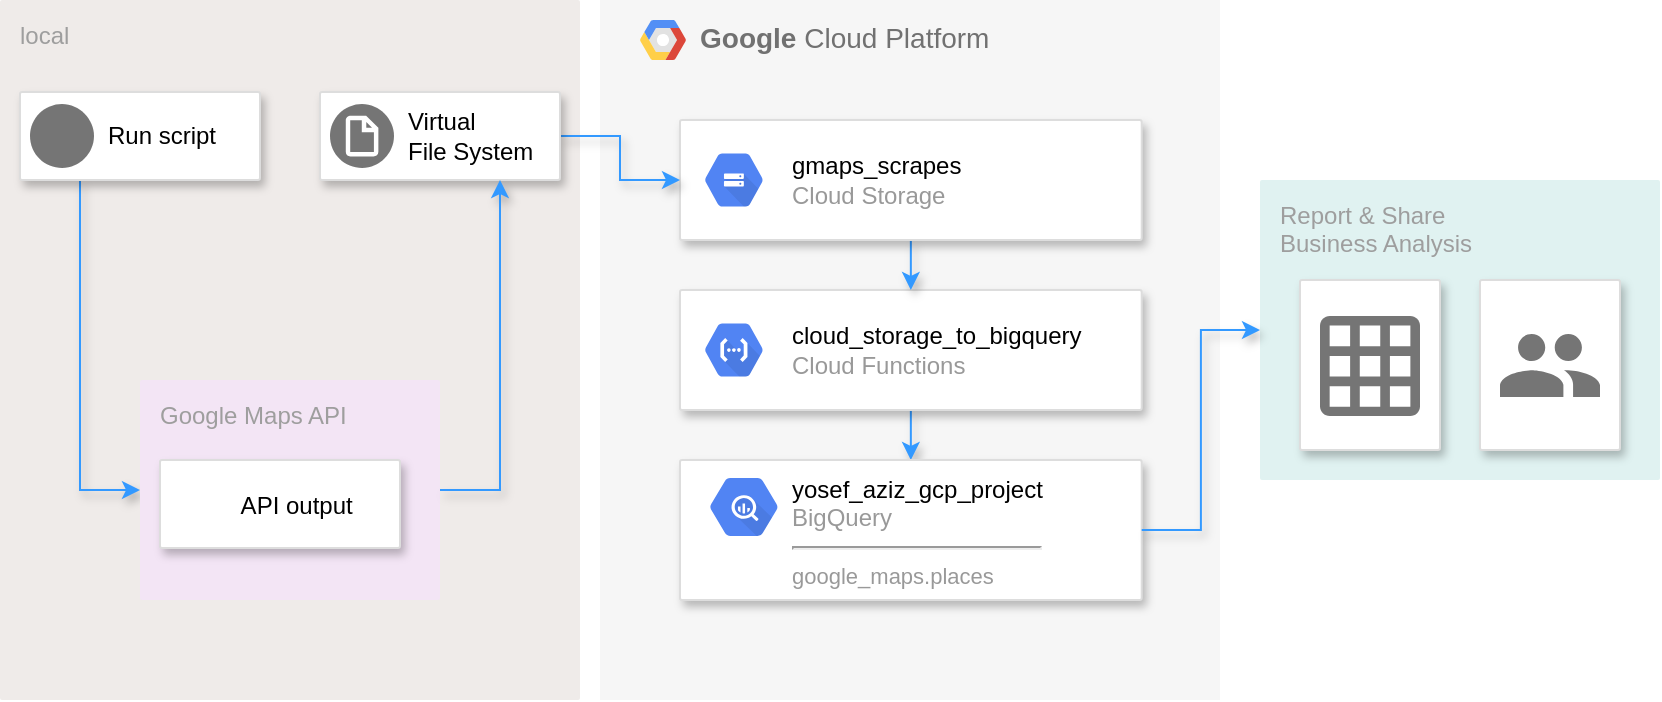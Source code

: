 <mxfile version="16.0.3" type="device"><diagram id="fIhHcVJ9Fh4erD5SAcHK" name="Page-1"><mxGraphModel dx="1044" dy="1678" grid="1" gridSize="10" guides="1" tooltips="1" connect="1" arrows="1" fold="1" page="1" pageScale="1" pageWidth="827" pageHeight="1169" math="0" shadow="0"><root><mxCell id="0"/><mxCell id="1" parent="0"/><mxCell id="iRlXNvBsbQr6jIJ28i18-2" value="&lt;b&gt;Google &lt;/b&gt;Cloud Platform" style="fillColor=#F6F6F6;strokeColor=none;shadow=0;gradientColor=none;fontSize=14;align=left;spacing=10;fontColor=#717171;9E9E9E;verticalAlign=top;spacingTop=-4;fontStyle=0;spacingLeft=40;html=1;" vertex="1" parent="1"><mxGeometry x="360" y="-390" width="310" height="350" as="geometry"/></mxCell><mxCell id="iRlXNvBsbQr6jIJ28i18-3" value="" style="shape=mxgraph.gcp2.google_cloud_platform;fillColor=#F6F6F6;strokeColor=none;shadow=0;gradientColor=none;" vertex="1" parent="iRlXNvBsbQr6jIJ28i18-2"><mxGeometry width="23" height="20" relative="1" as="geometry"><mxPoint x="20" y="10" as="offset"/></mxGeometry></mxCell><mxCell id="iRlXNvBsbQr6jIJ28i18-41" style="edgeStyle=orthogonalEdgeStyle;rounded=0;orthogonalLoop=1;jettySize=auto;html=1;exitX=0.5;exitY=1;exitDx=0;exitDy=0;entryX=0.5;entryY=0;entryDx=0;entryDy=0;shadow=1;strokeColor=#3399FF;" edge="1" parent="iRlXNvBsbQr6jIJ28i18-2" source="iRlXNvBsbQr6jIJ28i18-26" target="iRlXNvBsbQr6jIJ28i18-30"><mxGeometry relative="1" as="geometry"/></mxCell><mxCell id="iRlXNvBsbQr6jIJ28i18-26" value="" style="strokeColor=#dddddd;shadow=1;strokeWidth=1;rounded=1;absoluteArcSize=1;arcSize=2;" vertex="1" parent="iRlXNvBsbQr6jIJ28i18-2"><mxGeometry x="40.0" y="145" width="230.85" height="60" as="geometry"/></mxCell><mxCell id="iRlXNvBsbQr6jIJ28i18-27" value="&lt;font color=&quot;#000000&quot;&gt;cloud_storage_to_bigquery&lt;/font&gt;&lt;br&gt;Cloud Functions" style="sketch=0;dashed=0;connectable=0;html=1;fillColor=#5184F3;strokeColor=none;shape=mxgraph.gcp2.hexIcon;prIcon=cloud_functions;part=1;labelPosition=right;verticalLabelPosition=middle;align=left;verticalAlign=middle;spacingLeft=5;fontColor=#999999;fontSize=12;" vertex="1" parent="iRlXNvBsbQr6jIJ28i18-26"><mxGeometry y="0.5" width="44" height="39" relative="1" as="geometry"><mxPoint x="5" y="-19.5" as="offset"/></mxGeometry></mxCell><mxCell id="iRlXNvBsbQr6jIJ28i18-40" style="edgeStyle=orthogonalEdgeStyle;rounded=0;orthogonalLoop=1;jettySize=auto;html=1;exitX=0.5;exitY=1;exitDx=0;exitDy=0;entryX=0.5;entryY=0;entryDx=0;entryDy=0;shadow=1;strokeColor=#3399FF;" edge="1" parent="iRlXNvBsbQr6jIJ28i18-2" source="iRlXNvBsbQr6jIJ28i18-28" target="iRlXNvBsbQr6jIJ28i18-26"><mxGeometry relative="1" as="geometry"/></mxCell><mxCell id="iRlXNvBsbQr6jIJ28i18-28" value="" style="strokeColor=#dddddd;shadow=1;strokeWidth=1;rounded=1;absoluteArcSize=1;arcSize=2;" vertex="1" parent="iRlXNvBsbQr6jIJ28i18-2"><mxGeometry x="40.0" y="60" width="230.85" height="60" as="geometry"/></mxCell><mxCell id="iRlXNvBsbQr6jIJ28i18-29" value="&lt;font color=&quot;#000000&quot;&gt;gmaps_scrapes&lt;/font&gt;&lt;br&gt;Cloud Storage" style="sketch=0;dashed=0;connectable=0;html=1;fillColor=#5184F3;strokeColor=none;shape=mxgraph.gcp2.hexIcon;prIcon=cloud_storage;part=1;labelPosition=right;verticalLabelPosition=middle;align=left;verticalAlign=middle;spacingLeft=5;fontColor=#999999;fontSize=12;" vertex="1" parent="iRlXNvBsbQr6jIJ28i18-28"><mxGeometry y="0.5" width="44" height="39" relative="1" as="geometry"><mxPoint x="5" y="-19.5" as="offset"/></mxGeometry></mxCell><mxCell id="iRlXNvBsbQr6jIJ28i18-30" value="" style="strokeColor=#dddddd;shadow=1;strokeWidth=1;rounded=1;absoluteArcSize=1;arcSize=2;" vertex="1" parent="iRlXNvBsbQr6jIJ28i18-2"><mxGeometry x="40.0" y="230" width="230.85" height="70" as="geometry"/></mxCell><mxCell id="iRlXNvBsbQr6jIJ28i18-31" value="&lt;font color=&quot;#000000&quot;&gt;yosef_aziz_gcp_project&lt;/font&gt;&lt;br&gt;BigQuery&lt;hr&gt;&lt;span style=&quot;font-size: 11px&quot;&gt;google_maps.places&lt;/span&gt;" style="sketch=0;dashed=0;connectable=0;html=1;fillColor=#5184F3;strokeColor=none;shape=mxgraph.gcp2.bigquery;part=1;labelPosition=right;verticalLabelPosition=middle;align=left;verticalAlign=top;spacingLeft=5;fontColor=#999999;fontSize=12;spacingTop=-8;" vertex="1" parent="iRlXNvBsbQr6jIJ28i18-30"><mxGeometry width="34" height="29" relative="1" as="geometry"><mxPoint x="15" y="9" as="offset"/></mxGeometry></mxCell><mxCell id="iRlXNvBsbQr6jIJ28i18-4" value="local" style="sketch=0;points=[[0,0,0],[0.25,0,0],[0.5,0,0],[0.75,0,0],[1,0,0],[1,0.25,0],[1,0.5,0],[1,0.75,0],[1,1,0],[0.75,1,0],[0.5,1,0],[0.25,1,0],[0,1,0],[0,0.75,0],[0,0.5,0],[0,0.25,0]];rounded=1;absoluteArcSize=1;arcSize=2;html=1;strokeColor=none;gradientColor=none;shadow=0;dashed=0;fontSize=12;fontColor=#9E9E9E;align=left;verticalAlign=top;spacing=10;spacingTop=-4;fillColor=#EFEBE9;" vertex="1" parent="1"><mxGeometry x="60" y="-390" width="290" height="350" as="geometry"/></mxCell><mxCell id="iRlXNvBsbQr6jIJ28i18-39" style="edgeStyle=orthogonalEdgeStyle;rounded=0;orthogonalLoop=1;jettySize=auto;html=1;exitX=1;exitY=0.5;exitDx=0;exitDy=0;entryX=0;entryY=0.5;entryDx=0;entryDy=0;shadow=1;strokeColor=#3399FF;" edge="1" parent="1" source="iRlXNvBsbQr6jIJ28i18-5" target="iRlXNvBsbQr6jIJ28i18-28"><mxGeometry relative="1" as="geometry"/></mxCell><mxCell id="iRlXNvBsbQr6jIJ28i18-5" value="" style="strokeColor=#dddddd;shadow=1;strokeWidth=1;rounded=1;absoluteArcSize=1;arcSize=2;" vertex="1" parent="1"><mxGeometry x="220" y="-344" width="120" height="44" as="geometry"/></mxCell><mxCell id="iRlXNvBsbQr6jIJ28i18-6" value="Virtual&#10;File System" style="sketch=0;dashed=0;connectable=0;html=1;fillColor=#757575;strokeColor=none;shape=mxgraph.gcp2.virtual_file_system;part=1;labelPosition=right;verticalLabelPosition=middle;align=left;verticalAlign=middle;spacingLeft=5;fontSize=12;" vertex="1" parent="iRlXNvBsbQr6jIJ28i18-5"><mxGeometry y="0.5" width="32" height="32" relative="1" as="geometry"><mxPoint x="5" y="-16" as="offset"/></mxGeometry></mxCell><mxCell id="iRlXNvBsbQr6jIJ28i18-37" style="edgeStyle=orthogonalEdgeStyle;rounded=0;orthogonalLoop=1;jettySize=auto;html=1;exitX=0.25;exitY=1;exitDx=0;exitDy=0;entryX=0;entryY=0.5;entryDx=0;entryDy=0;entryPerimeter=0;strokeColor=#3399FF;shadow=1;" edge="1" parent="1" source="iRlXNvBsbQr6jIJ28i18-7" target="iRlXNvBsbQr6jIJ28i18-10"><mxGeometry relative="1" as="geometry"/></mxCell><mxCell id="iRlXNvBsbQr6jIJ28i18-7" value="" style="strokeColor=#dddddd;shadow=1;strokeWidth=1;rounded=1;absoluteArcSize=1;arcSize=2;" vertex="1" parent="1"><mxGeometry x="70" y="-344" width="120" height="44" as="geometry"/></mxCell><mxCell id="iRlXNvBsbQr6jIJ28i18-8" value="Run script" style="sketch=0;dashed=0;connectable=0;html=1;fillColor=#757575;strokeColor=none;shape=mxgraph.gcp2.blank;part=1;labelPosition=right;verticalLabelPosition=middle;align=left;verticalAlign=middle;spacingLeft=5;fontSize=12;" vertex="1" parent="iRlXNvBsbQr6jIJ28i18-7"><mxGeometry y="0.5" width="32" height="32" relative="1" as="geometry"><mxPoint x="5" y="-16" as="offset"/></mxGeometry></mxCell><mxCell id="iRlXNvBsbQr6jIJ28i18-9" value="" style="shape=image;html=1;verticalAlign=top;verticalLabelPosition=bottom;labelBackgroundColor=#ffffff;imageAspect=0;aspect=fixed;image=https://cdn0.iconfinder.com/data/icons/google-material-design-3-0/48/ic_play_circle_filled_white_48px-128.png" vertex="1" parent="iRlXNvBsbQr6jIJ28i18-7"><mxGeometry x="13.29" y="14" width="16.71" height="16.71" as="geometry"/></mxCell><mxCell id="iRlXNvBsbQr6jIJ28i18-23" value="" style="group" vertex="1" connectable="0" parent="1"><mxGeometry x="130" y="-200" width="150" height="110" as="geometry"/></mxCell><mxCell id="iRlXNvBsbQr6jIJ28i18-10" value="Google Maps API" style="sketch=0;points=[[0,0,0],[0.25,0,0],[0.5,0,0],[0.75,0,0],[1,0,0],[1,0.25,0],[1,0.5,0],[1,0.75,0],[1,1,0],[0.75,1,0],[0.5,1,0],[0.25,1,0],[0,1,0],[0,0.75,0],[0,0.5,0],[0,0.25,0]];rounded=1;absoluteArcSize=1;arcSize=2;html=1;strokeColor=none;gradientColor=none;shadow=0;dashed=0;fontSize=12;fontColor=#9E9E9E;align=left;verticalAlign=top;spacing=10;spacingTop=-4;fillColor=#F3E5F5;" vertex="1" parent="iRlXNvBsbQr6jIJ28i18-23"><mxGeometry width="150" height="110" as="geometry"/></mxCell><mxCell id="iRlXNvBsbQr6jIJ28i18-19" value="     API output" style="strokeColor=#dddddd;shadow=1;strokeWidth=1;rounded=1;absoluteArcSize=1;arcSize=2;" vertex="1" parent="iRlXNvBsbQr6jIJ28i18-23"><mxGeometry x="10" y="40" width="120" height="44" as="geometry"/></mxCell><mxCell id="iRlXNvBsbQr6jIJ28i18-13" value="" style="shape=image;html=1;verticalAlign=top;verticalLabelPosition=bottom;labelBackgroundColor=#ffffff;imageAspect=0;aspect=fixed;image=https://cdn2.iconfinder.com/data/icons/on-point-social-media/141/Maps-128.png" vertex="1" parent="iRlXNvBsbQr6jIJ28i18-23"><mxGeometry x="20" y="50" width="26" height="26" as="geometry"/></mxCell><mxCell id="iRlXNvBsbQr6jIJ28i18-32" value="Report &amp;amp; Share&lt;br&gt;Business Analysis" style="sketch=0;points=[[0,0,0],[0.25,0,0],[0.5,0,0],[0.75,0,0],[1,0,0],[1,0.25,0],[1,0.5,0],[1,0.75,0],[1,1,0],[0.75,1,0],[0.5,1,0],[0.25,1,0],[0,1,0],[0,0.75,0],[0,0.5,0],[0,0.25,0]];rounded=1;absoluteArcSize=1;arcSize=2;html=1;strokeColor=none;gradientColor=none;shadow=0;dashed=0;fontSize=12;fontColor=#9E9E9E;align=left;verticalAlign=top;spacing=10;spacingTop=-4;fillColor=#E0F2F1;" vertex="1" parent="1"><mxGeometry x="690" y="-300" width="200" height="150" as="geometry"/></mxCell><mxCell id="iRlXNvBsbQr6jIJ28i18-33" value="" style="strokeColor=#dddddd;shadow=1;strokeWidth=1;rounded=1;absoluteArcSize=1;arcSize=2;labelPosition=center;verticalLabelPosition=middle;align=center;verticalAlign=bottom;spacingLeft=0;fontColor=#999999;fontSize=12;whiteSpace=wrap;spacingBottom=2;" vertex="1" parent="1"><mxGeometry x="800" y="-250" width="70" height="85" as="geometry"/></mxCell><mxCell id="iRlXNvBsbQr6jIJ28i18-34" value="" style="sketch=0;dashed=0;connectable=0;html=1;fillColor=#757575;strokeColor=none;shape=mxgraph.gcp2.users;part=1;" vertex="1" parent="iRlXNvBsbQr6jIJ28i18-33"><mxGeometry x="0.5" width="50" height="31.5" relative="1" as="geometry"><mxPoint x="-25" y="27" as="offset"/></mxGeometry></mxCell><mxCell id="iRlXNvBsbQr6jIJ28i18-35" value="" style="strokeColor=#dddddd;shadow=1;strokeWidth=1;rounded=1;absoluteArcSize=1;arcSize=2;labelPosition=center;verticalLabelPosition=middle;align=center;verticalAlign=bottom;spacingLeft=0;fontColor=#999999;fontSize=12;whiteSpace=wrap;spacingBottom=2;" vertex="1" parent="1"><mxGeometry x="710" y="-250" width="70" height="85" as="geometry"/></mxCell><mxCell id="iRlXNvBsbQr6jIJ28i18-36" value="" style="sketch=0;dashed=0;connectable=0;html=1;fillColor=#757575;strokeColor=none;shape=mxgraph.gcp2.report;part=1;" vertex="1" parent="iRlXNvBsbQr6jIJ28i18-35"><mxGeometry x="0.5" width="50" height="50" relative="1" as="geometry"><mxPoint x="-25" y="18" as="offset"/></mxGeometry></mxCell><mxCell id="iRlXNvBsbQr6jIJ28i18-38" style="edgeStyle=orthogonalEdgeStyle;rounded=0;orthogonalLoop=1;jettySize=auto;html=1;exitX=1;exitY=0.5;exitDx=0;exitDy=0;exitPerimeter=0;entryX=0.75;entryY=1;entryDx=0;entryDy=0;strokeColor=#3399FF;shadow=1;" edge="1" parent="1" source="iRlXNvBsbQr6jIJ28i18-10" target="iRlXNvBsbQr6jIJ28i18-5"><mxGeometry relative="1" as="geometry"/></mxCell><mxCell id="iRlXNvBsbQr6jIJ28i18-42" style="edgeStyle=orthogonalEdgeStyle;rounded=0;orthogonalLoop=1;jettySize=auto;html=1;exitX=1;exitY=0.5;exitDx=0;exitDy=0;entryX=0;entryY=0.5;entryDx=0;entryDy=0;entryPerimeter=0;shadow=1;strokeColor=#3399FF;" edge="1" parent="1" source="iRlXNvBsbQr6jIJ28i18-30" target="iRlXNvBsbQr6jIJ28i18-32"><mxGeometry relative="1" as="geometry"/></mxCell></root></mxGraphModel></diagram></mxfile>
